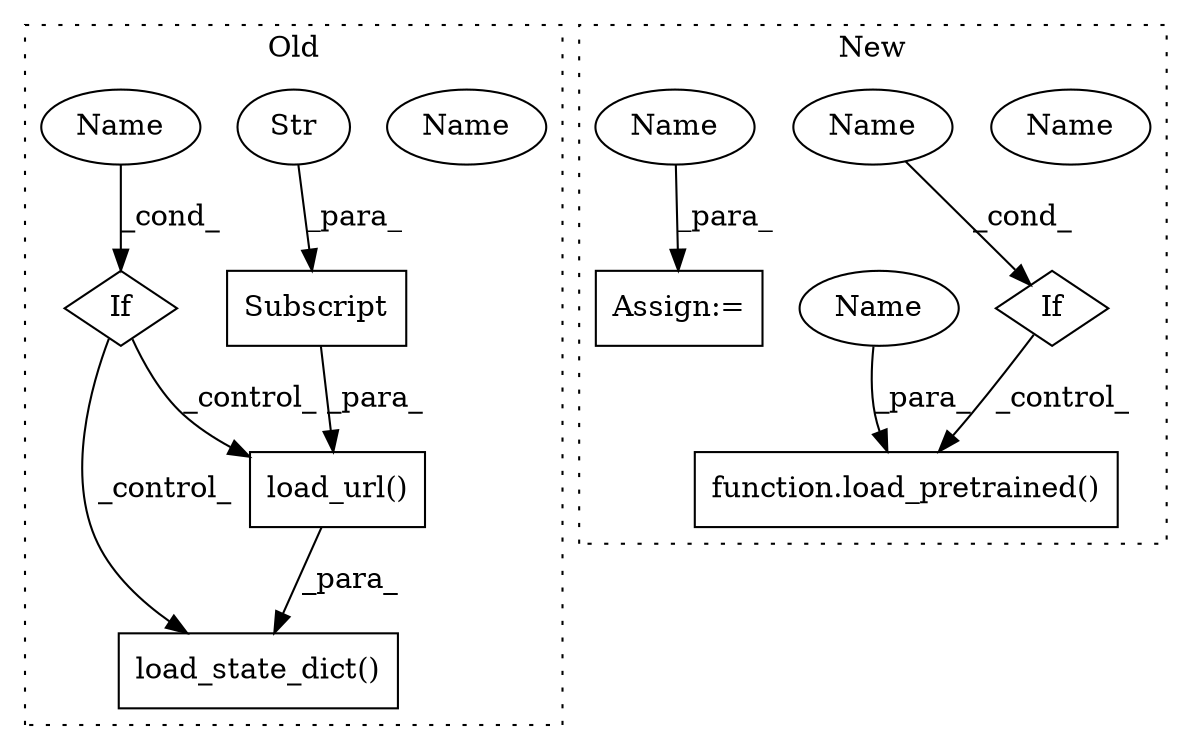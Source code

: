 digraph G {
subgraph cluster0 {
1 [label="load_state_dict()" a="75" s="2355,2416" l="22,1" shape="box"];
4 [label="If" a="96" s="2215" l="3" shape="diamond"];
7 [label="Name" a="87" s="2218" l="10" shape="ellipse"];
8 [label="load_url()" a="75" s="2377,2415" l="19,1" shape="box"];
9 [label="Subscript" a="63" s="2396,0" l="19,0" shape="box"];
10 [label="Str" a="66" s="2407" l="7" shape="ellipse"];
12 [label="Name" a="87" s="2218" l="10" shape="ellipse"];
label = "Old";
style="dotted";
}
subgraph cluster1 {
2 [label="function.load_pretrained()" a="75" s="2893,2950" l="16,1" shape="box"];
3 [label="If" a="96" s="2870" l="3" shape="diamond"];
5 [label="Assign:=" a="68" s="2851" l="3" shape="box"];
6 [label="Name" a="87" s="2873" l="10" shape="ellipse"];
11 [label="Name" a="87" s="2873" l="10" shape="ellipse"];
13 [label="Name" a="87" s="2916" l="11" shape="ellipse"];
14 [label="Name" a="87" s="2854" l="11" shape="ellipse"];
label = "New";
style="dotted";
}
3 -> 2 [label="_control_"];
4 -> 8 [label="_control_"];
4 -> 1 [label="_control_"];
8 -> 1 [label="_para_"];
9 -> 8 [label="_para_"];
10 -> 9 [label="_para_"];
11 -> 3 [label="_cond_"];
12 -> 4 [label="_cond_"];
13 -> 2 [label="_para_"];
14 -> 5 [label="_para_"];
}